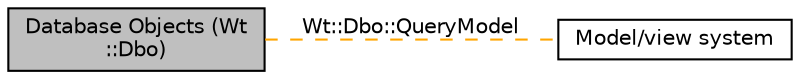 digraph "Database Objects (Wt::Dbo)"
{
  edge [fontname="Helvetica",fontsize="10",labelfontname="Helvetica",labelfontsize="10"];
  node [fontname="Helvetica",fontsize="10",shape=box];
  rankdir=LR;
  Node1 [label="Database Objects (Wt\l::Dbo)",height=0.2,width=0.4,color="black", fillcolor="grey75", style="filled", fontcolor="black",tooltip="An implemenation of an Object Relational Mapping layer."];
  Node2 [label="Model/view system",height=0.2,width=0.4,color="black", fillcolor="white", style="filled",URL="$group__modelview.html",tooltip="Classes that implement Wt's model/view system."];
  Node1->Node2 [shape=plaintext, label="Wt::Dbo::QueryModel", color="orange", dir="none", style="dashed"];
}
